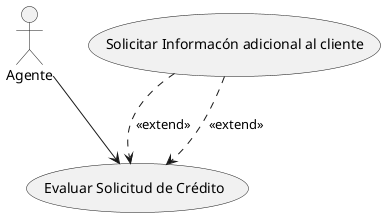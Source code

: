 @startuml
actor Agente


  Agente --> (Evaluar Solicitud de Crédito)
  (Solicitar Informacón adicional al cliente) ..> (Evaluar Solicitud de Crédito) : <<extend>>
  (Solicitar Informacón adicional al cliente) ..> (Evaluar Solicitud de Crédito) : <<extend>>



@enduml